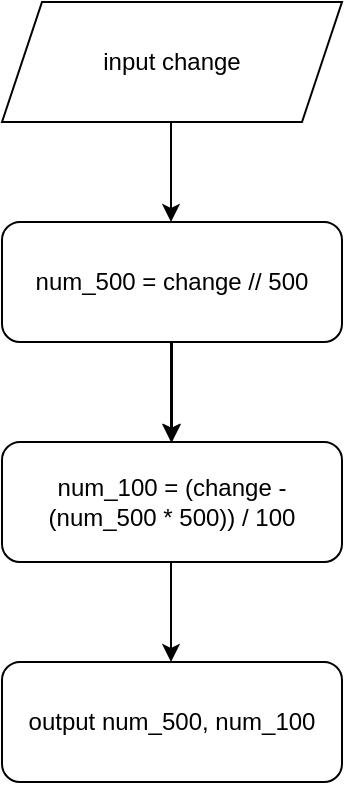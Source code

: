 <mxfile version="24.0.2" type="device">
  <diagram name="페이지-1" id="dJkqbnC2gjaScekhFWax">
    <mxGraphModel dx="1434" dy="780" grid="1" gridSize="10" guides="1" tooltips="1" connect="1" arrows="1" fold="1" page="1" pageScale="1" pageWidth="827" pageHeight="1169" math="0" shadow="0">
      <root>
        <mxCell id="0" />
        <mxCell id="1" parent="0" />
        <mxCell id="6iWU5rfKomif1DxLbugq-1" value="input change" style="shape=parallelogram;perimeter=parallelogramPerimeter;whiteSpace=wrap;html=1;fixedSize=1;" vertex="1" parent="1">
          <mxGeometry x="100" y="40" width="170" height="60" as="geometry" />
        </mxCell>
        <mxCell id="6iWU5rfKomif1DxLbugq-2" value="" style="endArrow=classic;html=1;rounded=0;" edge="1" parent="1">
          <mxGeometry width="50" height="50" relative="1" as="geometry">
            <mxPoint x="184.5" y="100" as="sourcePoint" />
            <mxPoint x="184.5" y="150" as="targetPoint" />
          </mxGeometry>
        </mxCell>
        <mxCell id="6iWU5rfKomif1DxLbugq-8" value="" style="edgeStyle=orthogonalEdgeStyle;rounded=0;orthogonalLoop=1;jettySize=auto;html=1;" edge="1" parent="1" source="6iWU5rfKomif1DxLbugq-4" target="6iWU5rfKomif1DxLbugq-7">
          <mxGeometry relative="1" as="geometry" />
        </mxCell>
        <mxCell id="6iWU5rfKomif1DxLbugq-4" value="num_500 = change // 500" style="rounded=1;whiteSpace=wrap;html=1;" vertex="1" parent="1">
          <mxGeometry x="100" y="150" width="170" height="60" as="geometry" />
        </mxCell>
        <mxCell id="6iWU5rfKomif1DxLbugq-6" value="" style="endArrow=classic;html=1;rounded=0;" edge="1" parent="1">
          <mxGeometry width="50" height="50" relative="1" as="geometry">
            <mxPoint x="184.5" y="210" as="sourcePoint" />
            <mxPoint x="184.5" y="260" as="targetPoint" />
          </mxGeometry>
        </mxCell>
        <mxCell id="6iWU5rfKomif1DxLbugq-7" value="num_100 = (change - (num_500 * 500)) / 100" style="rounded=1;whiteSpace=wrap;html=1;" vertex="1" parent="1">
          <mxGeometry x="100" y="260" width="170" height="60" as="geometry" />
        </mxCell>
        <mxCell id="6iWU5rfKomif1DxLbugq-9" value="" style="endArrow=classic;html=1;rounded=0;" edge="1" parent="1">
          <mxGeometry width="50" height="50" relative="1" as="geometry">
            <mxPoint x="184.5" y="320" as="sourcePoint" />
            <mxPoint x="184.5" y="370" as="targetPoint" />
          </mxGeometry>
        </mxCell>
        <mxCell id="6iWU5rfKomif1DxLbugq-10" value="output num_500, num_100" style="rounded=1;whiteSpace=wrap;html=1;" vertex="1" parent="1">
          <mxGeometry x="100" y="370" width="170" height="60" as="geometry" />
        </mxCell>
      </root>
    </mxGraphModel>
  </diagram>
</mxfile>
